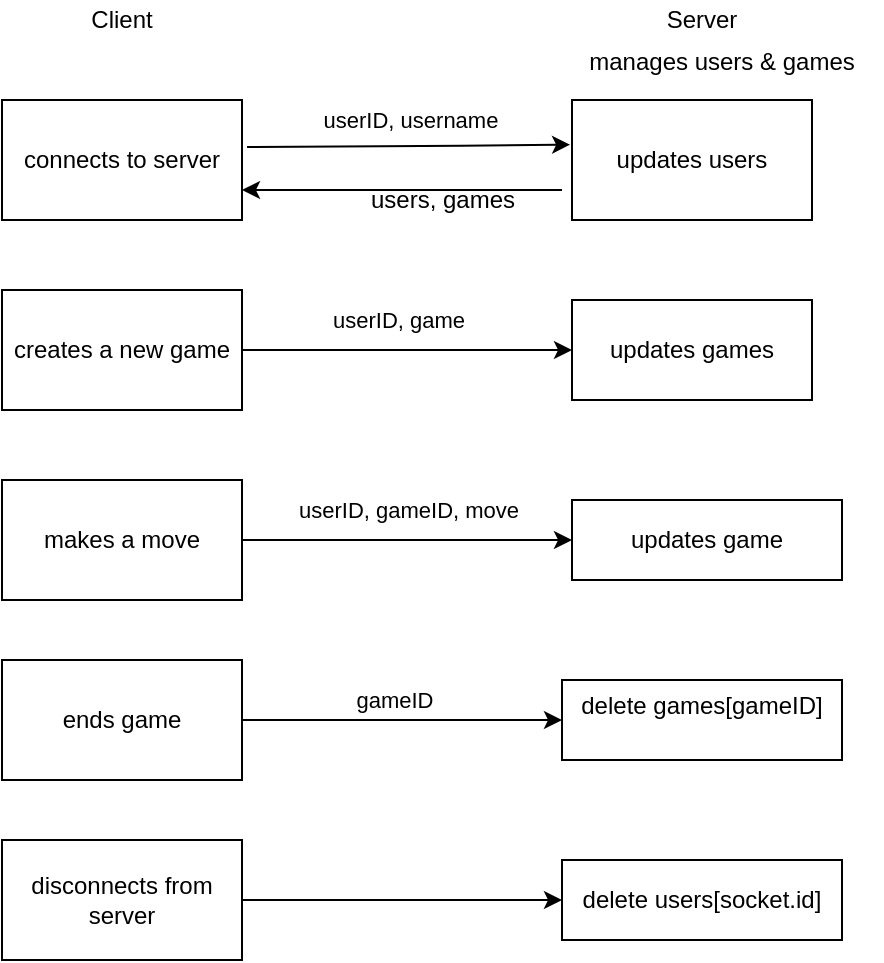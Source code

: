 <mxfile version="14.4.3" type="device"><diagram id="1lXwfuCD5h74rYAUspj3" name="Page-1"><mxGraphModel dx="981" dy="546" grid="1" gridSize="10" guides="1" tooltips="1" connect="1" arrows="1" fold="1" page="1" pageScale="1" pageWidth="850" pageHeight="1100" math="0" shadow="0"><root><mxCell id="0"/><mxCell id="1" parent="0"/><mxCell id="RwYG9tZBus_YlYCaTsHM-1" value="connects to server" style="rounded=0;whiteSpace=wrap;" vertex="1" parent="1"><mxGeometry x="80" y="180" width="120" height="60" as="geometry"/></mxCell><mxCell id="RwYG9tZBus_YlYCaTsHM-4" value="updates users" style="rounded=0;whiteSpace=wrap;html=1;" vertex="1" parent="1"><mxGeometry x="365" y="180" width="120" height="60" as="geometry"/></mxCell><mxCell id="RwYG9tZBus_YlYCaTsHM-5" value="Client" style="text;html=1;strokeColor=none;fillColor=none;align=center;verticalAlign=middle;whiteSpace=wrap;rounded=0;" vertex="1" parent="1"><mxGeometry x="120" y="130" width="40" height="20" as="geometry"/></mxCell><mxCell id="RwYG9tZBus_YlYCaTsHM-6" value="Server" style="text;html=1;strokeColor=none;fillColor=none;align=center;verticalAlign=middle;whiteSpace=wrap;rounded=0;" vertex="1" parent="1"><mxGeometry x="410" y="130" width="40" height="20" as="geometry"/></mxCell><mxCell id="RwYG9tZBus_YlYCaTsHM-13" value="creates a new game" style="rounded=0;whiteSpace=wrap;html=1;" vertex="1" parent="1"><mxGeometry x="80" y="275" width="120" height="60" as="geometry"/></mxCell><mxCell id="RwYG9tZBus_YlYCaTsHM-14" value="userID, game" style="endArrow=classic;html=1;exitX=1;exitY=0.5;exitDx=0;exitDy=0;" edge="1" parent="1" source="RwYG9tZBus_YlYCaTsHM-13" target="RwYG9tZBus_YlYCaTsHM-15"><mxGeometry x="-0.053" y="15" width="50" height="50" relative="1" as="geometry"><mxPoint x="370" y="350" as="sourcePoint"/><mxPoint x="420" y="300" as="targetPoint"/><mxPoint as="offset"/></mxGeometry></mxCell><mxCell id="RwYG9tZBus_YlYCaTsHM-15" value="updates games" style="rounded=0;html=1;whiteSpace=wrap;" vertex="1" parent="1"><mxGeometry x="365" y="280" width="120" height="50" as="geometry"/></mxCell><mxCell id="RwYG9tZBus_YlYCaTsHM-20" value="userID, gameID, move" style="edgeStyle=orthogonalEdgeStyle;rounded=0;orthogonalLoop=1;jettySize=auto;html=1;" edge="1" parent="1" source="RwYG9tZBus_YlYCaTsHM-18" target="RwYG9tZBus_YlYCaTsHM-19"><mxGeometry y="15" relative="1" as="geometry"><mxPoint as="offset"/></mxGeometry></mxCell><mxCell id="RwYG9tZBus_YlYCaTsHM-18" value="makes a move" style="rounded=0;whiteSpace=wrap;html=1;" vertex="1" parent="1"><mxGeometry x="80" y="370" width="120" height="60" as="geometry"/></mxCell><mxCell id="RwYG9tZBus_YlYCaTsHM-19" value="updates game" style="rounded=0;whiteSpace=wrap;html=1;" vertex="1" parent="1"><mxGeometry x="365" y="380" width="135" height="40" as="geometry"/></mxCell><mxCell id="RwYG9tZBus_YlYCaTsHM-23" value="gameID" style="edgeStyle=orthogonalEdgeStyle;rounded=0;orthogonalLoop=1;jettySize=auto;html=1;" edge="1" parent="1" source="RwYG9tZBus_YlYCaTsHM-21" target="RwYG9tZBus_YlYCaTsHM-22"><mxGeometry x="-0.053" y="10" relative="1" as="geometry"><mxPoint as="offset"/></mxGeometry></mxCell><mxCell id="RwYG9tZBus_YlYCaTsHM-21" value="ends game" style="rounded=0;whiteSpace=wrap;html=1;" vertex="1" parent="1"><mxGeometry x="80" y="460" width="120" height="60" as="geometry"/></mxCell><mxCell id="RwYG9tZBus_YlYCaTsHM-22" value="&lt;div&gt;delete games[gameID]&lt;br&gt;&lt;/div&gt;&lt;div&gt;&lt;br&gt;&lt;/div&gt;" style="rounded=0;whiteSpace=wrap;html=1;" vertex="1" parent="1"><mxGeometry x="360" y="470" width="140" height="40" as="geometry"/></mxCell><mxCell id="RwYG9tZBus_YlYCaTsHM-28" value="" style="edgeStyle=orthogonalEdgeStyle;rounded=0;orthogonalLoop=1;jettySize=auto;html=1;" edge="1" parent="1" source="RwYG9tZBus_YlYCaTsHM-26" target="RwYG9tZBus_YlYCaTsHM-27"><mxGeometry relative="1" as="geometry"/></mxCell><mxCell id="RwYG9tZBus_YlYCaTsHM-26" value="disconnects from server" style="rounded=0;whiteSpace=wrap;html=1;" vertex="1" parent="1"><mxGeometry x="80" y="550" width="120" height="60" as="geometry"/></mxCell><mxCell id="RwYG9tZBus_YlYCaTsHM-27" value="&lt;div&gt;delete users[socket.id]&lt;/div&gt;" style="whiteSpace=wrap;html=1;rounded=0;" vertex="1" parent="1"><mxGeometry x="360" y="560" width="140" height="40" as="geometry"/></mxCell><mxCell id="RwYG9tZBus_YlYCaTsHM-29" value="" style="endArrow=classic;html=1;exitX=1.021;exitY=0.391;exitDx=0;exitDy=0;exitPerimeter=0;entryX=-0.008;entryY=0.372;entryDx=0;entryDy=0;entryPerimeter=0;" edge="1" parent="1" source="RwYG9tZBus_YlYCaTsHM-1" target="RwYG9tZBus_YlYCaTsHM-4"><mxGeometry width="50" height="50" relative="1" as="geometry"><mxPoint x="340" y="340" as="sourcePoint"/><mxPoint x="360" y="203" as="targetPoint"/><Array as="points"><mxPoint x="300" y="203"/></Array></mxGeometry></mxCell><mxCell id="RwYG9tZBus_YlYCaTsHM-32" value="userID, username" style="edgeLabel;html=1;align=center;verticalAlign=middle;resizable=0;points=[];" vertex="1" connectable="0" parent="RwYG9tZBus_YlYCaTsHM-29"><mxGeometry x="0.01" relative="1" as="geometry"><mxPoint y="-13.01" as="offset"/></mxGeometry></mxCell><mxCell id="RwYG9tZBus_YlYCaTsHM-30" value="" style="endArrow=classic;html=1;entryX=1;entryY=0.75;entryDx=0;entryDy=0;" edge="1" parent="1" target="RwYG9tZBus_YlYCaTsHM-1"><mxGeometry width="50" height="50" relative="1" as="geometry"><mxPoint x="360" y="225" as="sourcePoint"/><mxPoint x="390" y="290" as="targetPoint"/></mxGeometry></mxCell><mxCell id="RwYG9tZBus_YlYCaTsHM-31" value="users, games" style="text;html=1;align=center;verticalAlign=middle;resizable=0;points=[];autosize=1;" vertex="1" parent="1"><mxGeometry x="255" y="220" width="90" height="20" as="geometry"/></mxCell><mxCell id="RwYG9tZBus_YlYCaTsHM-33" value="manages users &amp; games" style="text;align=center;verticalAlign=middle;resizable=0;points=[];autosize=1;" vertex="1" parent="1"><mxGeometry x="360" y="150" width="160" height="20" as="geometry"/></mxCell></root></mxGraphModel></diagram></mxfile>